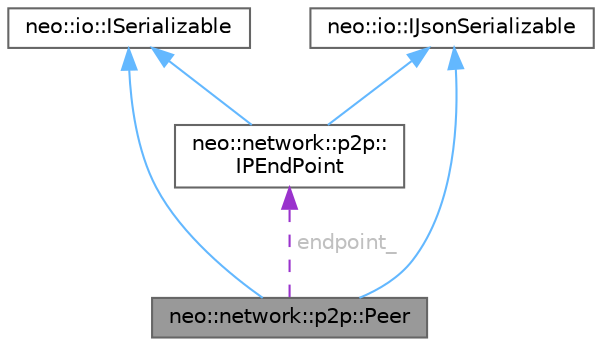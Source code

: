 digraph "neo::network::p2p::Peer"
{
 // LATEX_PDF_SIZE
  bgcolor="transparent";
  edge [fontname=Helvetica,fontsize=10,labelfontname=Helvetica,labelfontsize=10];
  node [fontname=Helvetica,fontsize=10,shape=box,height=0.2,width=0.4];
  Node1 [id="Node000001",label="neo::network::p2p::Peer",height=0.2,width=0.4,color="gray40", fillcolor="grey60", style="filled", fontcolor="black",tooltip="Represents a peer in the P2P network."];
  Node2 -> Node1 [id="edge6_Node000001_Node000002",dir="back",color="steelblue1",style="solid",tooltip=" "];
  Node2 [id="Node000002",label="neo::io::ISerializable",height=0.2,width=0.4,color="gray40", fillcolor="white", style="filled",URL="$classneo_1_1io_1_1_i_serializable.html",tooltip="Interface for objects that can be serialized/deserialized."];
  Node3 -> Node1 [id="edge7_Node000001_Node000003",dir="back",color="steelblue1",style="solid",tooltip=" "];
  Node3 [id="Node000003",label="neo::io::IJsonSerializable",height=0.2,width=0.4,color="gray40", fillcolor="white", style="filled",URL="$classneo_1_1io_1_1_i_json_serializable.html",tooltip="Interface for objects that can be serialized/deserialized to/from JSON."];
  Node4 -> Node1 [id="edge8_Node000001_Node000004",dir="back",color="darkorchid3",style="dashed",tooltip=" ",label=<<TABLE CELLBORDER="0" BORDER="0"><TR><TD VALIGN="top" ALIGN="LEFT" CELLPADDING="1" CELLSPACING="0">endpoint_</TD></TR>
</TABLE>> ,fontcolor="grey" ];
  Node4 [id="Node000004",label="neo::network::p2p::\lIPEndPoint",height=0.2,width=0.4,color="gray40", fillcolor="white", style="filled",URL="$classneo_1_1network_1_1p2p_1_1_i_p_end_point.html",tooltip="Represents an IP address and port."];
  Node2 -> Node4 [id="edge9_Node000004_Node000002",dir="back",color="steelblue1",style="solid",tooltip=" "];
  Node3 -> Node4 [id="edge10_Node000004_Node000003",dir="back",color="steelblue1",style="solid",tooltip=" "];
}
